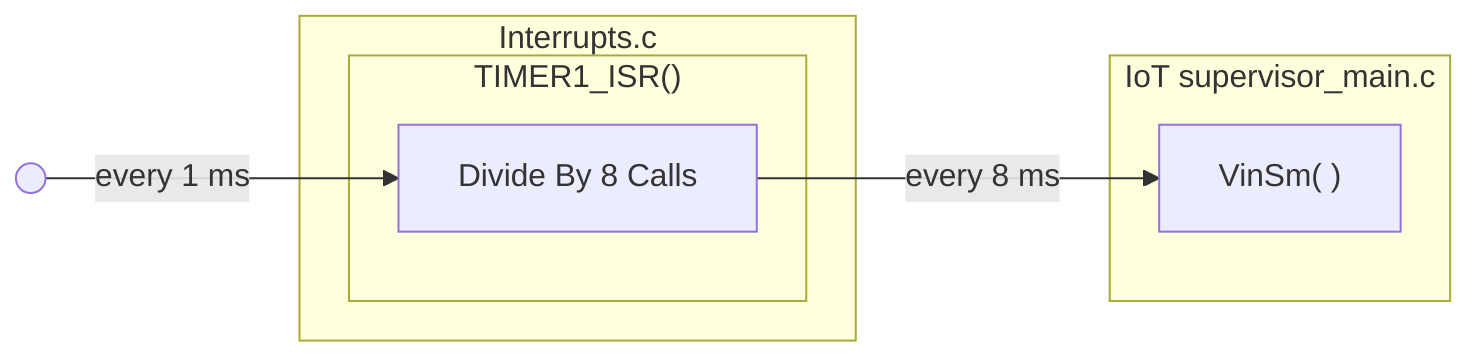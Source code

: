 flowchart LR
 start(( ))
 subgraph Interrupts.c
 subgraph TIMER1_ISR["TIMER1_ISR()"]
 div8["Divide By 8 Calls"]
 end
 end
 subgraph IoT supervisor_main.c
 VinSm["VinSm( )"]
 end
 start -->|every 1 ms| div8
 div8 -->|every 8 ms| VinSm